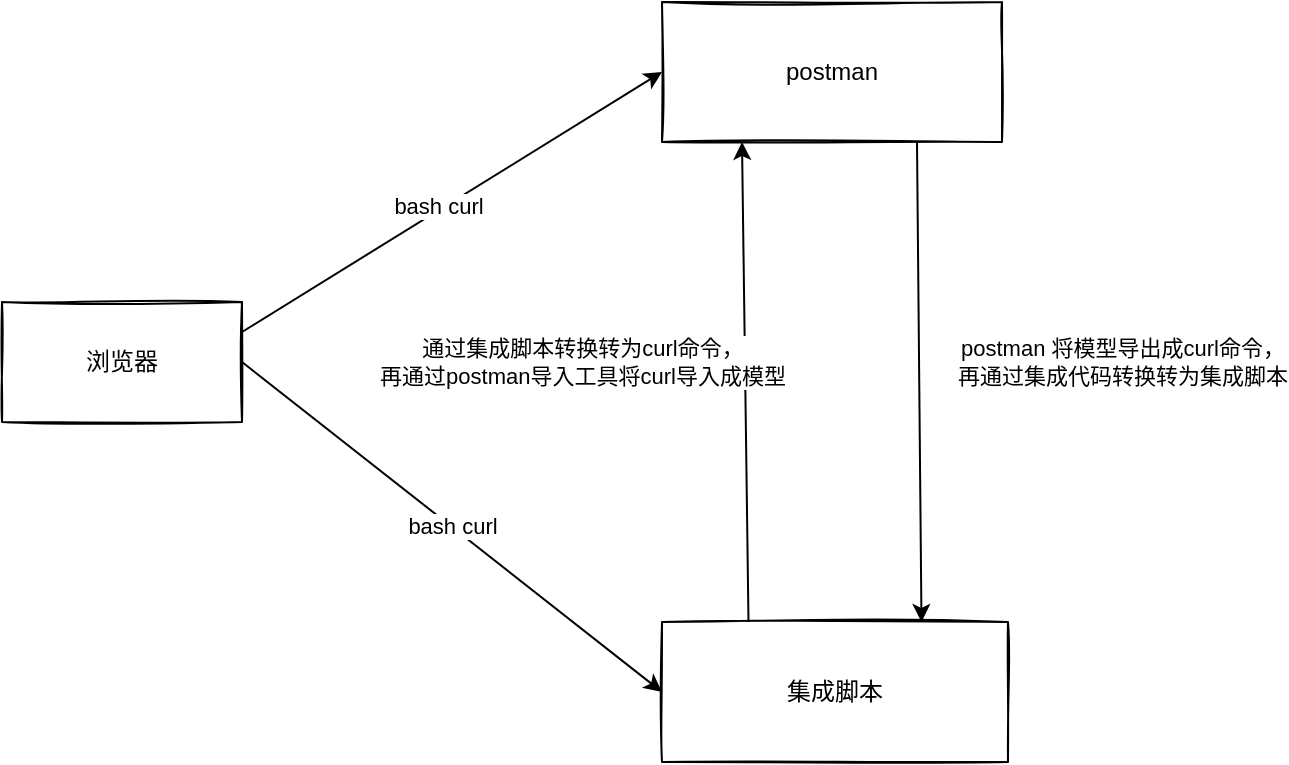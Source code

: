 <mxfile version="17.1.2" type="github">
  <diagram id="zPTfs_BoiT9AHp729Gyb" name="Page-1">
    <mxGraphModel dx="946" dy="589" grid="1" gridSize="10" guides="1" tooltips="1" connect="1" arrows="1" fold="1" page="1" pageScale="1" pageWidth="827" pageHeight="1169" math="0" shadow="0">
      <root>
        <mxCell id="0" />
        <mxCell id="1" parent="0" />
        <mxCell id="iCjXAOft3jYZU6McRlIs-1" value="浏览器" style="rounded=0;whiteSpace=wrap;html=1;gradientColor=none;sketch=1;" vertex="1" parent="1">
          <mxGeometry x="90" y="200" width="120" height="60" as="geometry" />
        </mxCell>
        <mxCell id="iCjXAOft3jYZU6McRlIs-5" value="postman" style="rounded=0;whiteSpace=wrap;html=1;gradientColor=none;sketch=1;" vertex="1" parent="1">
          <mxGeometry x="420" y="50" width="170" height="70" as="geometry" />
        </mxCell>
        <mxCell id="iCjXAOft3jYZU6McRlIs-6" value="集成脚本" style="rounded=0;whiteSpace=wrap;html=1;sketch=1;gradientColor=none;" vertex="1" parent="1">
          <mxGeometry x="420" y="360" width="173" height="70" as="geometry" />
        </mxCell>
        <mxCell id="iCjXAOft3jYZU6McRlIs-9" value="" style="endArrow=classic;html=1;rounded=0;entryX=0;entryY=0.5;entryDx=0;entryDy=0;exitX=1;exitY=0.25;exitDx=0;exitDy=0;" edge="1" parent="1" source="iCjXAOft3jYZU6McRlIs-1" target="iCjXAOft3jYZU6McRlIs-5">
          <mxGeometry width="50" height="50" relative="1" as="geometry">
            <mxPoint x="310" y="150" as="sourcePoint" />
            <mxPoint x="360" y="100" as="targetPoint" />
          </mxGeometry>
        </mxCell>
        <mxCell id="iCjXAOft3jYZU6McRlIs-11" value="bash curl" style="edgeLabel;html=1;align=center;verticalAlign=middle;resizable=0;points=[];" vertex="1" connectable="0" parent="iCjXAOft3jYZU6McRlIs-9">
          <mxGeometry x="-0.06" y="2" relative="1" as="geometry">
            <mxPoint as="offset" />
          </mxGeometry>
        </mxCell>
        <mxCell id="iCjXAOft3jYZU6McRlIs-10" value="bash curl" style="endArrow=classic;html=1;rounded=0;exitX=1;exitY=0.5;exitDx=0;exitDy=0;entryX=0;entryY=0.5;entryDx=0;entryDy=0;" edge="1" parent="1" source="iCjXAOft3jYZU6McRlIs-1" target="iCjXAOft3jYZU6McRlIs-6">
          <mxGeometry width="50" height="50" relative="1" as="geometry">
            <mxPoint x="390" y="330" as="sourcePoint" />
            <mxPoint x="440" y="280" as="targetPoint" />
          </mxGeometry>
        </mxCell>
        <mxCell id="iCjXAOft3jYZU6McRlIs-13" value="通过集成脚本转换转为curl命令，&lt;br&gt;再通过postman导入工具将curl导入成模型" style="endArrow=classic;html=1;rounded=0;exitX=0.25;exitY=0;exitDx=0;exitDy=0;" edge="1" parent="1" source="iCjXAOft3jYZU6McRlIs-6">
          <mxGeometry x="0.092" y="81" width="50" height="50" relative="1" as="geometry">
            <mxPoint x="460" y="190" as="sourcePoint" />
            <mxPoint x="460" y="120" as="targetPoint" />
            <mxPoint as="offset" />
          </mxGeometry>
        </mxCell>
        <mxCell id="iCjXAOft3jYZU6McRlIs-14" value="" style="endArrow=classic;html=1;rounded=0;exitX=0.75;exitY=1;exitDx=0;exitDy=0;entryX=0.75;entryY=0;entryDx=0;entryDy=0;" edge="1" parent="1" source="iCjXAOft3jYZU6McRlIs-5" target="iCjXAOft3jYZU6McRlIs-6">
          <mxGeometry width="50" height="50" relative="1" as="geometry">
            <mxPoint x="490" y="200" as="sourcePoint" />
            <mxPoint x="540" y="150" as="targetPoint" />
          </mxGeometry>
        </mxCell>
        <mxCell id="iCjXAOft3jYZU6McRlIs-15" value="postman 将模型导出成curl命令，&lt;br&gt;再通过集成代码转换转为集成脚本" style="edgeLabel;html=1;align=center;verticalAlign=middle;resizable=0;points=[];" vertex="1" connectable="0" parent="iCjXAOft3jYZU6McRlIs-14">
          <mxGeometry x="-0.099" y="2" relative="1" as="geometry">
            <mxPoint x="99" y="2" as="offset" />
          </mxGeometry>
        </mxCell>
      </root>
    </mxGraphModel>
  </diagram>
</mxfile>
